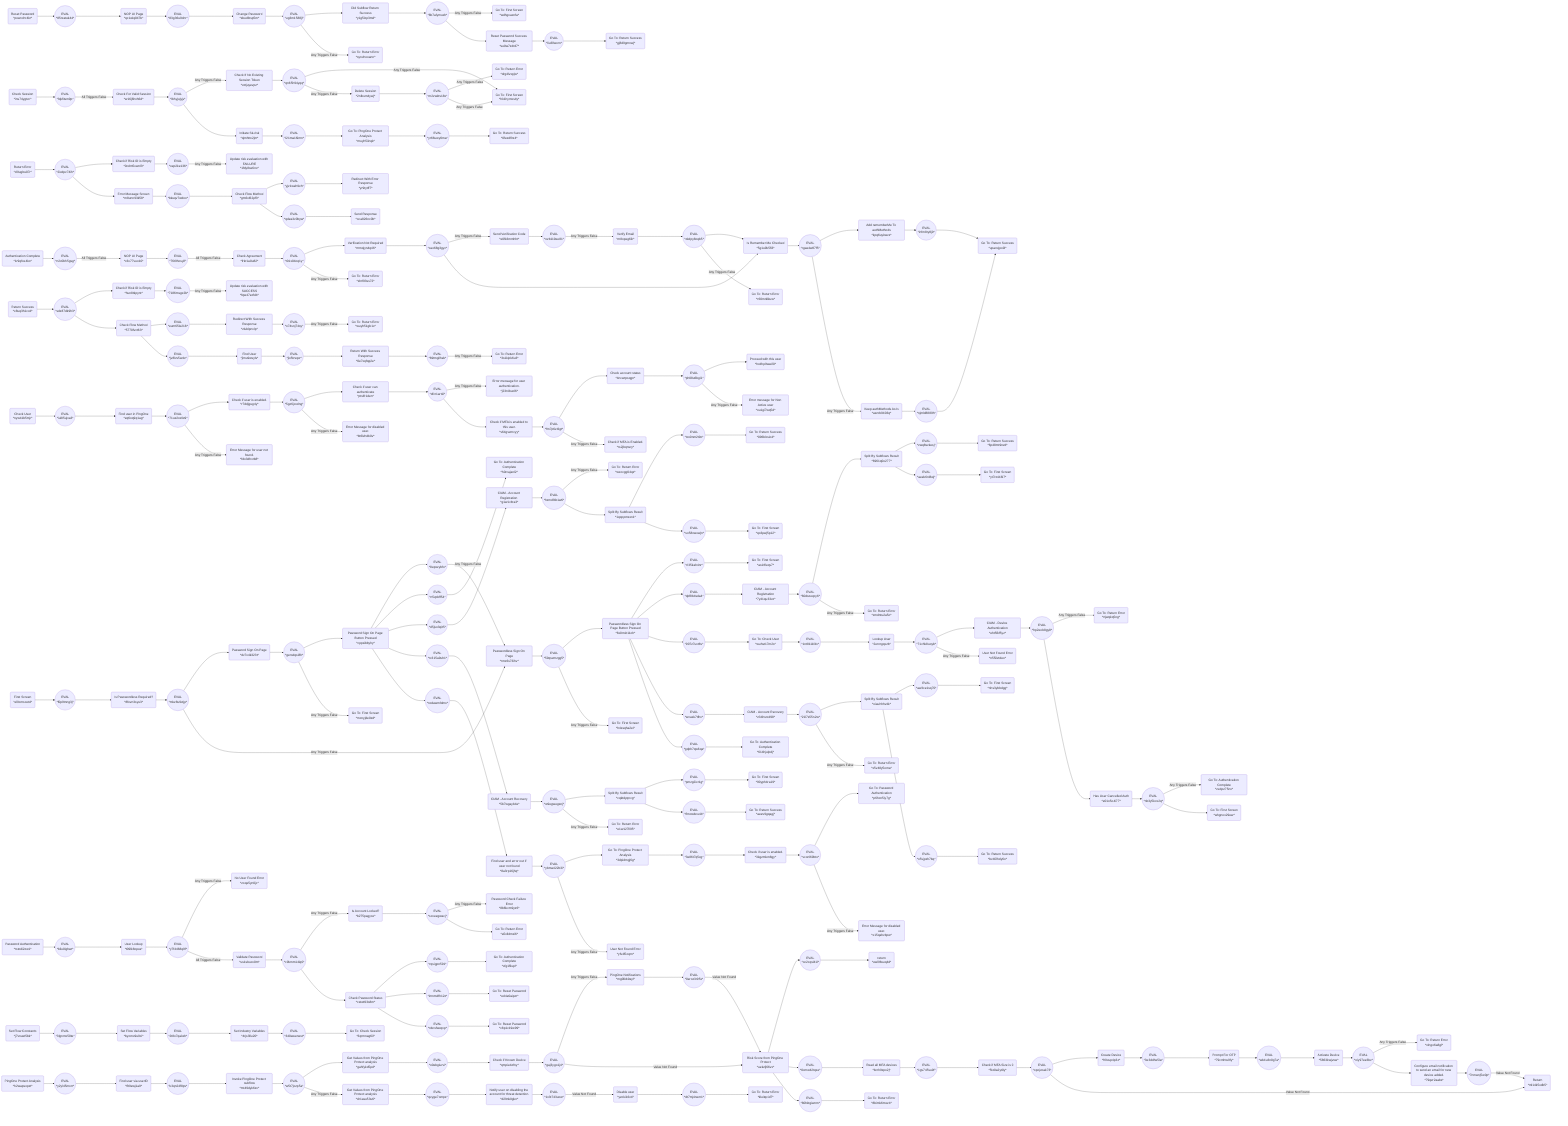 flowchart LR
    i21ma1l9mn(("EVAL<br>*i21ma1l9mn*")) --> muyh5iinqk("Go To: PingOne Protect Analysis<br>*muyh5iinqk*")
    mkz8u9xtjp(("EVAL<br>*mkz8u9xtjp*")) --> dv7x4k323t("Password Sign On Page<br>*dv7x4k323t*")
    0cmw42tqse(("EVAL<br>*0cmw42tqse*")) --> bcrh9zpo2j("Read all MFA devices<br>*bcrh9zpo2j*")
    hun8tkpynt("Check if Risk ID is Empty<br>*hun8tkpynt*") --> 7186msgx2b(("EVAL<br>*7186msgx2b*"))
    1gv745vu9f(("EVAL<br>*1gv745vu9f*")) --> 5tz0a2yt0y("Check if MFA Size is 0<br>*5tz0a2yt0y*")
    7186msgx2b(("EVAL<br>*7186msgx2b*")) -- Any Triggers False --> fqw47ezfd4("Update risk evaluation with SUCCESS<br>*fqw47ezfd4*")
    0cdm5xwnl3("Check if Risk ID is Empty<br>*0cdm5xwnl3*") --> oep2ke136(("EVAL<br>*oep2ke136*"))
    sdz87dk9h3(("EVAL<br>*sdz87dk9h3*")) --> hun8tkpynt("Check if Risk ID is Empty<br>*hun8tkpynt*")
    2ixdpv74ih(("EVAL<br>*2ixdpv74ih*")) --> 0cdm5xwnl3("Check if Risk ID is Empty<br>*0cdm5xwnl3*")
    ybma422b3i(("EVAL<br>*ybma422b3i*")) --> 3dpidmgj6g("Go To: PingOne Protect Analysis<br>*3dpidmgj6g*")
    8a3rp16jhq("Find user and error out if user not found<br>*8a3rp16jhq*") --> ybma422b3i(("EVAL<br>*ybma422b3i*"))
    eq6oq9q1ag("Find user in PingOne<br>*eq6oq9q1ag*") --> 71uz2oxfw9(("EVAL<br>*71uz2oxfw9*"))
    5gz6jcxdng(("EVAL<br>*5gz6jcxdng*")) --> ptslfr1den("Check if user can authenticate<br>*ptslfr1den*")
    rmx6s73ihv("Passwordless Sign On Page<br>*rmx6s73ihv*") --> 59qszmzgg5(("EVAL<br>*59qszmzgg5*"))
    71uz2oxfw9(("EVAL<br>*71uz2oxfw9*")) --> r7ddjgug4y("Check if user is enabled.<br>*r7ddjgug4y*")
    ph08u6bgi1(("EVAL<br>*ph08u6bgi1*")) --> hcdhp9ww20("Proceed with this user<br>*hcdhp9ww20*")
    dv7x4k323t("Password Sign On Page<br>*dv7x4k323t*") --> gersdqsi8h(("EVAL<br>*gersdqsi8h*"))
    ptslfr1den("Check if user can authenticate<br>*ptslfr1den*") --> dfcr1art1l(("EVAL<br>*dfcr1art1l*"))
    dfcr1art1l(("EVAL<br>*dfcr1art1l*")) -- Any Triggers False --> j23r4buol6("Error message for user authentication.<br>*j23r4buol6*")
    4rjs3llu20("Set Industry Variables<br>*4rjs3llu20*") --> 340awenest(("EVAL<br>*340awenest*"))
    sdz87dk9h3(("EVAL<br>*sdz87dk9h3*")) --> 5770fvct63("Check Flow Method<br>*5770fvct63*")
    2ixdpv74ih(("EVAL<br>*2ixdpv74ih*")) --> m8unn93k58("Error Message Screen<br>*m8unn93k58*")
    m8unn93k58("Error Message Screen<br>*m8unn93k58*") --> bkuqv7wdoo(("EVAL<br>*bkuqv7wdoo*"))
    gm6xl62pf3("Check Flow Method<br>*gm6xl62pf3*") --> yjz1weh9xh(("EVAL<br>*yjz1weh9xh*"))
    cl9ugbu07r("Return Error<br>*cl9ugbu07r*") --> 2ixdpv74ih(("EVAL<br>*2ixdpv74ih*"))
    jv8lvv5w4x(("EVAL<br>*jv8lvv5w4x*")) --> jimu9wsyls("Find User<br>*jimu9wsyls*")
    5770fvct63("Check Flow Method<br>*5770fvct63*") --> eum65le218(("EVAL<br>*eum65le218*"))
    asnrb9403q("Keep authMethods As Is<br>*asnrb9403q*") --> njmld8889h(("EVAL<br>*njmld8889h*"))
    qdea3v0byw(("EVAL<br>*qdea3v0byw*")) --> oca826nc0b("Send Response<br>*oca826nc0b*")
    yjz1weh9xh(("EVAL<br>*yjz1weh9xh*")) --> yr9tytff7("Redirect With Error Response<br>*yr9tytff7*")
    j7vnuet5bk("Set Flow Constants<br>*j7vnuet5bk*") --> 3lgnmx50te(("EVAL<br>*3lgnmx50te*"))
    bkuqv7wdoo(("EVAL<br>*bkuqv7wdoo*")) --> gm6xl62pf3("Check Flow Method<br>*gm6xl62pf3*")
    cppsibbyhy("Password Sign On Page Button Pressed<br>*cppsibbyhy*") --> 8epxzybfo(("EVAL<br>*8epxzybfo*"))
    jimu9wsyls("Find User<br>*jimu9wsyls*") --> jio5trsqxr(("EVAL<br>*jio5trsqxr*"))
    eum65le218(("EVAL<br>*eum65le218*")) --> zlublpnvlp("Redirect With Success Response<br>*zlublpnvlp*")
    5770fvct63("Check Flow Method<br>*5770fvct63*") --> jv8lvv5w4x(("EVAL<br>*jv8lvv5w4x*"))
    jio5trsqxr(("EVAL<br>*jio5trsqxr*")) --> 0e7xqfqq2e("Return With Success Response<br>*0e7xqfqq2e*")
    wcask7tfhv(("EVAL<br>*wcask7tfhv*")) --> z34hsrcd98("CIAM - Account Recovery <br>*z34hsrcd98*")
    m2zwktv18x(("EVAL<br>*m2zwktv18x*")) -- Any Triggers False --> drg4lvxpjw("Go To: Return Error<br>*drg4lvxpjw*")
    ins74ygtvc("Check Session<br>*ins74ygtvc*") --> fqkfitsm9p(("EVAL<br>*fqkfitsm9p*"))
    fqkfitsm9p(("EVAL<br>*fqkfitsm9p*")) -- All Triggers False --> w16j6hvh6d("Check For Valid Session<br>*w16j6hvh6d*")
    zkdpy8oqb5(("EVAL<br>*zkdpy8oqb5*")) --> 5g1u9k5fi3("Is Remember Me Checked<br>*5g1u9k5fi3*")
    cppsibbyhy("Password Sign On Page Button Pressed<br>*cppsibbyhy*") --> n5vpbff54(("EVAL<br>*n5vpbff54*"))
    hp2eob8gy8(("EVAL<br>*hp2eob8gy8*")) -- Any Triggers False --> rtjwqkq5ng("Go To: Return Error<br>*rtjwqkq5ng*")
    aeek6nl8wj(("EVAL<br>*aeek6nl8wj*")) --> yt7rz448i7("Go To: First Screen<br>*yt7rz448i7*")
    85rxatuk44(("EVAL<br>*85rxatuk44*")) --> qc1wiq047b("NOP UI Page<br>*qc1wiq047b*")
    g1w1cltra3("CIAM - Account Registration <br>*g1w1cltra3*") --> hzmdf4b1w6(("EVAL<br>*hzmdf4b1w6*"))
    60dszexpy6(("EVAL<br>*60dszexpy6*")) --> 6961q0o277("Split By Subflows Result<br>*6961q0o277*")
    qc1wiq047b("NOP UI Page<br>*qc1wiq047b*") --> 83g36u9ohr(("EVAL<br>*83g36u9ohr*"))
    83g36u9ohr(("EVAL<br>*83g36u9ohr*")) --> sbudfzsp5m("Change Password<br>*sbudfzsp5m*")
    sbudfzsp5m("Change Password<br>*sbudfzsp5m*") --> ug3m1588jl(("EVAL<br>*ug3m1588jl*"))
    ug3m1588jl(("EVAL<br>*ug3m1588jl*")) --> y1g5lzp3md("Did Subflow Return Success<br>*y1g5lzp3md*")
    8b7afymuxh(("EVAL<br>*8b7afymuxh*")) -- Any Triggers False --> wdhgxaxnfa("Go To: First Screen<br>*wdhgxaxnfa*")
    ug3m1588jl(("EVAL<br>*ug3m1588jl*")) -- Any Triggers False --> synvhooann("Go To: Return Error<br>*synvhooann*")
    8b7afymuxh(("EVAL<br>*8b7afymuxh*")) --> se0w7zdrd7("Reset Password Success Message<br>*se0w7zdrd7*")
    y1g5lzp3md("Did Subflow Return Success<br>*y1g5lzp3md*") --> 8b7afymuxh(("EVAL<br>*8b7afymuxh*"))
    cao68g3gyc(("EVAL<br>*cao68g3gyc*")) -- Any Triggers False --> e0fk3mmhht("Send Verification Code<br>*e0fk3mmhht*")
    zkdpy8oqb5(("EVAL<br>*zkdpy8oqb5*")) -- Any Triggers False --> r60mrklkuw("Go To: Return Error<br>*r60mrklkuw*")
    n2c0bh5gsg(("EVAL<br>*n2c0bh5gsg*")) -- All Triggers False --> c3x77vuo10("NOP UI Page<br>*c3x77vuo10*")
    ozb119ee81(("EVAL<br>*ozb119ee81*")) -- Any Triggers False --> m8opeg6ilr("Verify Email<br>*m8opeg6ilr*")
    hp2eob8gy8(("EVAL<br>*hp2eob8gy8*")) --> e01o5o4i77("Has User Cancelled Auth<br>*e01o5o4i77*")
    c3x77vuo10("NOP UI Page<br>*c3x77vuo10*") --> 76t9hosyif(("EVAL<br>*76t9hosyif*"))
    pmzg2ixr1g(("EVAL<br>*pmzg2ixr1g*")) --> 90yph4ra19("Go To: First Screen<br>*90yph4ra19*")
    flmowbcu44(("EVAL<br>*flmowbcu44*")) --> aeev9gqagj("Go To: Return Success<br>*aeev9gqagj*")
    w9egwegsnj(("EVAL<br>*w9egwegsnj*")) --> cqktdyqncg("Split By Subflows Result<br>*cqktdyqncg*")
    gqbh7qw6qa(("EVAL<br>*gqbh7qw6qa*")) --> 614hjulpdj("Go To: Authentication Complete<br>*614hjulpdj*")
    nb3y5kcx2q(("EVAL<br>*nb3y5kcx2q*")) -- Any Triggers False --> ze4pz75nx("Go To: Authentication Complete<br>*ze4pz75nx*")
    b275pagysx("Is Account Locked?<br>*b275pagysx*") --> scxeegwacj(("EVAL<br>*scxeegwacj*"))
    c9kmm14iq0(("EVAL<br>*c9kmm14iq0*")) -- Any Triggers False --> b275pagysx("Is Account Locked?<br>*b275pagysx*")
    yr66uwy0ma(("EVAL<br>*yr66uwy0ma*")) --> 0fezdflrz4("Go To: Return Success<br>*0fezdflrz4*")
    76t9hosyif(("EVAL<br>*76t9hosyif*")) -- All Triggers False --> frkr1a0u82("Check Agreement<br>*frkr1a0u82*")
    scxeegwacj(("EVAL<br>*scxeegwacj*")) -- Any Triggers False --> 8b6kcm9yz6("Password Check Failure Error<br>*8b6kcm9yz6*")
    hzmdf4b1w6(("EVAL<br>*hzmdf4b1w6*")) -- Any Triggers False --> wxocgg04qz("Go To: Return Error<br>*wxocgg04qz*")
    1qqopmsxn1("Split By Subflows Result<br>*1qqopmsxn1*") --> tcx0nm2t9o(("EVAL<br>*tcx0nm2t9o*"))
    1qqopmsxn1("Split By Subflows Result<br>*1qqopmsxn1*") --> so58xwowjn(("EVAL<br>*so58xwowjn*"))
    tcx0nm2t9o(("EVAL<br>*tcx0nm2t9o*")) --> 096blcsiod("Go To: Return Success<br>*096blcsiod*")
    so58xwowjn(("EVAL<br>*so58xwowjn*")) --> qo3pwj5p12("Go To: First Screen<br>*qo3pwj5p12*")
    qbf8b4sda4(("EVAL<br>*qbf8b4sda4*")) --> 7y41qu33vz("CIAM - Account Registration<br>*7y41qu33vz*")
    hzmdf4b1w6(("EVAL<br>*hzmdf4b1w6*")) --> 1qqopmsxn1("Split By Subflows Result<br>*1qqopmsxn1*")
    n5vpbff54(("EVAL<br>*n5vpbff54*")) --> h0rcajanl2("Go To: Authentication Complete<br>*h0rcajanl2*")
    lbhyjujyjv(("EVAL<br>*lbhyjujyjv*")) -- Any Triggers False --> vztjuyevpz("Check If No Existing Session Token<br>*vztjuyevpz*")
    d5jso3qit5(("EVAL<br>*d5jso3qit5*")) --> g1w1cltra3("CIAM - Account Registration <br>*g1w1cltra3*")
    cppsibbyhy("Password Sign On Page Button Pressed<br>*cppsibbyhy*") --> d5jso3qit5(("EVAL<br>*d5jso3qit5*"))
    2nlbum4ywj("Delete Session<br>*2nlbum4ywj*") --> m2zwktv18x(("EVAL<br>*m2zwktv18x*"))
    m2zwktv18x(("EVAL<br>*m2zwktv18x*")) -- Any Triggers False --> hk1hymxs4y("Go To: First Screen<br>*hk1hymxs4y*")
    qn65h94yqq(("EVAL<br>*qn65h94yqq*")) -- Any Triggers False --> hk1hymxs4y("Go To: First Screen<br>*hk1hymxs4y*")
    vztjuyevpz("Check If No Existing Session Token<br>*vztjuyevpz*") --> qn65h94yqq(("EVAL<br>*qn65h94yqq*"))
    qn65h94yqq(("EVAL<br>*qn65h94yqq*")) -- Any Triggers False --> 2nlbum4ywj("Delete Session<br>*2nlbum4ywj*")
    zlublpnvlp("Redirect With Success Response<br>*zlublpnvlp*") --> o74snj74sy(("EVAL<br>*o74snj74sy*"))
    3lgnmx50te(("EVAL<br>*3lgnmx50te*")) --> byomx9u9ci("Set Flow Variables<br>*byomx9u9ci*")
    oiauhhhv4k("Split By Subflows Result<br>*oiauhhhv4k*") --> aw3ce1sq70(("EVAL<br>*aw3ce1sq70*"))
    21l7s55n2w(("EVAL<br>*21l7s55n2w*")) --> oiauhhhv4k("Split By Subflows Result<br>*oiauhhhv4k*")
    aw3ce1sq70(("EVAL<br>*aw3ce1sq70*")) --> nhs3ybbdgg("Go To: First Screen<br>*nhs3ybbdgg*")
    60dszexpy6(("EVAL<br>*60dszexpy6*")) -- Any Triggers False --> xmdntu2a5o("Go To: Return Error<br>*xmdntu2a5o*")
    3dpidmgj6g("Go To: PingOne Protect Analysis<br>*3dpidmgj6g*") --> 3e86t7q5xg(("EVAL<br>*3e86t7q5xg*"))
    ri35kah4nr(("EVAL<br>*ri35kah4nr*")) --> as1tfleqv7("Go To: First Screen<br>*as1tfleqv7*")
    6961q0o277("Split By Subflows Result<br>*6961q0o277*") --> vwq8svkesj(("EVAL<br>*vwq8svkesj*"))
    6x0m1t11oh("Passwordless Sign On Page Button Pressed<br>*6x0m1t11oh*") --> ri35kah4nr(("EVAL<br>*ri35kah4nr*"))
    mkz8u9xtjp(("EVAL<br>*mkz8u9xtjp*")) -- Any Triggers False --> rmx6s73ihv("Passwordless Sign On Page<br>*rmx6s73ihv*")
    rc315a9uh1(("EVAL<br>*rc315a9uh1*")) --> 5b7wgayb4e("CIAM - Account Recovery <br>*5b7wgayb4e*")
    oiauhhhv4k("Split By Subflows Result<br>*oiauhhhv4k*") --> o5vjpzh7bq(("EVAL<br>*o5vjpzh7bq*"))
    o5vjpzh7bq(("EVAL<br>*o5vjpzh7bq*")) --> bv4f2hdy6o("Go To: Return Success<br>*bv4f2hdy6o*")
    1nt8111fdv(("EVAL<br>*1nt8111fdv*")) --> 2ernrgqxzb("Lookup User<br>*2ernrgqxzb*")
    6x0m1t11oh("Passwordless Sign On Page Button Pressed<br>*6x0m1t11oh*") --> qbf8b4sda4(("EVAL<br>*qbf8b4sda4*"))
    se0w7zdrd7("Reset Password Success Message<br>*se0w7zdrd7*") --> liu3llworn(("EVAL<br>*liu3llworn*"))
    59qszmzgg5(("EVAL<br>*59qszmzgg5*")) --> 6x0m1t11oh("Passwordless Sign On Page Button Pressed<br>*6x0m1t11oh*")
    oiy97ee3bv(("EVAL<br>*oiy97ee3bv*")) -- Any Triggers False --> vlngo6a8gl("Go To: Return Error<br>*vlngo6a8gl*")
    powvchr4kr("Reset Password<br>*powvchr4kr*") --> 85rxatuk44(("EVAL<br>*85rxatuk44*"))
    r01x04oq1y(("EVAL<br>*r01x04oq1y*")) --> mmqiyn4q46("Verification Not Required<br>*mmqiyn4q46*")
    liu3llworn(("EVAL<br>*liu3llworn*")) --> gj8d9gmnwj("Go To: Return Success<br>*gj8d9gmnwj*")
    e0fk3mmhht("Send Verification Code<br>*e0fk3mmhht*") --> ozb119ee81(("EVAL<br>*ozb119ee81*"))
    mmqiyn4q46("Verification Not Required<br>*mmqiyn4q46*") --> cao68g3gyc(("EVAL<br>*cao68g3gyc*"))
    6x0m1t11oh("Passwordless Sign On Page Button Pressed<br>*6x0m1t11oh*") --> 907z7uvt6v(("EVAL<br>*907z7uvt6v*"))
    5gz6jcxdng(("EVAL<br>*5gz6jcxdng*")) -- Any Triggers False --> bt6lzhdb0v("Error Message for disabled user.<br>*bt6lzhdb0v*")
    w9egwegsnj(("EVAL<br>*w9egwegsnj*")) -- Any Triggers False --> e1w127ll95("Go To: Return Error<br>*e1w127ll95*")
    njmld8889h(("EVAL<br>*njmld8889h*")) --> upanxjpo9i("Go To: Return Success<br>*upanxjpo9i*")
    infm8ry8j9(("EVAL<br>*infm8ry8j9*")) --> upanxjpo9i("Go To: Return Success<br>*upanxjpo9i*")
    kpq6uykwvz("Add rememberMe To authMethods<br>*kpq6uykwvz*") --> infm8ry8j9(("EVAL<br>*infm8ry8j9*"))
    5g1u9k5fi3("Is Remember Me Checked<br>*5g1u9k5fi3*") --> rgae4w87f5(("EVAL<br>*rgae4w87f5*"))
    ph08u6bgi1(("EVAL<br>*ph08u6bgi1*")) -- Any Triggers False --> ou1gi7wq5d("Error message for Non Active user<br>*ou1gi7wq5d*")
    7y41qu33vz("CIAM - Account Registration<br>*7y41qu33vz*") --> 60dszexpy6(("EVAL<br>*60dszexpy6*"))
    cqktdyqncg("Split By Subflows Result<br>*cqktdyqncg*") --> pmzg2ixr1g(("EVAL<br>*pmzg2ixr1g*"))
    4ncwrpsqgn("Check account status<br>*4ncwrpsqgn*") --> ph08u6bgi1(("EVAL<br>*ph08u6bgi1*"))
    21l7s55n2w(("EVAL<br>*21l7s55n2w*")) -- Any Triggers False --> x5v48y5oma("Go To: Return Error<br>*x5v48y5oma*")
    cao68g3gyc(("EVAL<br>*cao68g3gyc*")) --> 5g1u9k5fi3("Is Remember Me Checked<br>*5g1u9k5fi3*")
    rstodi2zw1("Password Authentication<br>*rstodi2zw1*") --> bilu0ighwr(("EVAL<br>*bilu0ighwr*"))
    rqsigpn591(("EVAL<br>*rqsigpn591*")) --> xfg1fliupl("Go To: Authentication Complete<br>*xfg1fliupl*")
    fm7p6z4lgt(("EVAL<br>*fm7p6z4lgt*")) --> 4ncwrpsqgn("Check account status<br>*4ncwrpsqgn*")
    eht5fkf5yz("CIAM - Device Authentication<br>*eht5fkf5yz*") --> hp2eob8gy8(("EVAL<br>*hp2eob8gy8*"))
    o74snj74sy(("EVAL<br>*o74snj74sy*")) -- Any Triggers False --> wuyh51gb1x("Go To: Return Error<br>*wuyh51gb1x*")
    c9kmm14iq0(("EVAL<br>*c9kmm14iq0*")) --> cstwt93s8m("Check Password Status<br>*cstwt93s8m*")
    y7f4468q9f(("EVAL<br>*y7f4468q9f*")) -- Any Triggers False --> zoqe5yn0jc("No User Found Error<br>*zoqe5yn0jc*")
    6x0m1t11oh("Passwordless Sign On Page Button Pressed<br>*6x0m1t11oh*") --> wcask7tfhv(("EVAL<br>*wcask7tfhv*"))
    bcrh9zpo2j("Read all MFA devices<br>*bcrh9zpo2j*") --> 1gv745vu9f(("EVAL<br>*1gv745vu9f*"))
    8epxzybfo(("EVAL<br>*8epxzybfo*")) -- Any Triggers False --> rmx6s73ihv("Passwordless Sign On Page<br>*rmx6s73ihv*")
    6x0m1t11oh("Passwordless Sign On Page Button Pressed<br>*6x0m1t11oh*") --> gqbh7qw6qa(("EVAL<br>*gqbh7qw6qa*"))
    w16j6hvh6d("Check For Valid Session<br>*w16j6hvh6d*") --> lbhyjujyjv(("EVAL<br>*lbhyjujyjv*"))
    cppsibbyhy("Password Sign On Page Button Pressed<br>*cppsibbyhy*") --> rc315a9uh1(("EVAL<br>*rc315a9uh1*"))
    m8opeg6ilr("Verify Email<br>*m8opeg6ilr*") --> zkdpy8oqb5(("EVAL<br>*zkdpy8oqb5*"))
    r01x04oq1y(("EVAL<br>*r01x04oq1y*")) -- Any Triggers False --> shrf93ss72("Go To: Return Error<br>*shrf93ss72*")
    imnmdfh12z(("EVAL<br>*imnmdfh12z*")) --> ed4e0aipzr("Go To: Reset Password<br>*ed4e0aipzr*")
    vwq8svkesj(("EVAL<br>*vwq8svkesj*")) --> 6p48mt9nzd("Go To: Return Success<br>*6p48mt9nzd*")
    gersdqsi8h(("EVAL<br>*gersdqsi8h*")) --> cppsibbyhy("Password Sign On Page Button Pressed<br>*cppsibbyhy*")
    8fovn3syu3("Is Passwordless Required?<br>*8fovn3syu3*") --> mkz8u9xtjp(("EVAL<br>*mkz8u9xtjp*"))
    cstwt93s8m("Check Password Status<br>*cstwt93s8m*") --> rqsigpn591(("EVAL<br>*rqsigpn591*"))
    6961q0o277("Split By Subflows Result<br>*6961q0o277*") --> aeek6nl8wj(("EVAL<br>*aeek6nl8wj*"))
    f0p9tnng3j(("EVAL<br>*f0p9tnng3j*")) --> 8fovn3syu3("Is Passwordless Required?<br>*8fovn3syu3*")
    us1sbucx0m("Validate Password<br>*us1sbucx0m*") --> c9kmm14iq0(("EVAL<br>*c9kmm14iq0*"))
    scxeegwacj(("EVAL<br>*scxeegwacj*")) --> a5vlldmzi6("Go To: Return Error<br>*a5vlldmzi6*")
    nbcsfwxqvp(("EVAL<br>*nbcsfwxqvp*")) --> c8p1c19w99("Go To: Reset Password<br>*c8p1c19w99*")
    cstwt93s8m("Check Password Status<br>*cstwt93s8m*") --> imnmdfh12z(("EVAL<br>*imnmdfh12z*"))
    y7f4468q9f(("EVAL<br>*y7f4468q9f*")) -- All Triggers False --> us1sbucx0m("Validate Password<br>*us1sbucx0m*")
    bilu0ighwr(("EVAL<br>*bilu0ighwr*")) --> t09lk8opxa("User Lookup<br>*t09lk8opxa*")
    71uz2oxfw9(("EVAL<br>*71uz2oxfw9*")) -- Any Triggers False --> fdo3dhvrb8("Error Message for user not found.<br>*fdo3dhvrb8*")
    nb3y5kcx2q(("EVAL<br>*nb3y5kcx2q*")) --> whgnox29ew("Go To: First Screen<br>*whgnox29ew*")
    frkr1a0u82("Check Agreement<br>*frkr1a0u82*") --> r01x04oq1y(("EVAL<br>*r01x04oq1y*"))
    rgae4w87f5(("EVAL<br>*rgae4w87f5*")) --> kpq6uykwvz("Add rememberMe To authMethods<br>*kpq6uykwvz*")
    t09lk8opxa("User Lookup<br>*t09lk8opxa*") --> y7f4468q9f(("EVAL<br>*y7f4468q9f*"))
    cqktdyqncg("Split By Subflows Result<br>*cqktdyqncg*") --> flmowbcu44(("EVAL<br>*flmowbcu44*"))
    rgae4w87f5(("EVAL<br>*rgae4w87f5*")) -- Any Triggers False --> asnrb9403q("Keep authMethods As Is<br>*asnrb9403q*")
    gm6xl62pf3("Check Flow Method<br>*gm6xl62pf3*") --> qdea3v0byw(("EVAL<br>*qdea3v0byw*"))
    e01o5o4i77("Has User Cancelled Auth<br>*e01o5o4i77*") --> nb3y5kcx2q(("EVAL<br>*nb3y5kcx2q*"))
    el9cmscetd("First Screen<br>*el9cmscetd*") --> f0p9tnng3j(("EVAL<br>*f0p9tnng3j*"))
    z34hsrcd98("CIAM - Account Recovery <br>*z34hsrcd98*") --> 21l7s55n2w(("EVAL<br>*21l7s55n2w*"))
    cppsibbyhy("Password Sign On Page Button Pressed<br>*cppsibbyhy*") --> ncdawmfdmo(("EVAL<br>*ncdawmfdmo*"))
    5b7wgayb4e("CIAM - Account Recovery <br>*5b7wgayb4e*") --> w9egwegsnj(("EVAL<br>*w9egwegsnj*"))
    cstwt93s8m("Check Password Status<br>*cstwt93s8m*") --> nbcsfwxqvp(("EVAL<br>*nbcsfwxqvp*"))
    59qszmzgg5(("EVAL<br>*59qszmzgg5*")) -- Any Triggers False --> h4ssqha2ei("Go To: First Screen<br>*h4ssqha2ei*")
    1r9qfce4ko("Authentication Complete<br>*1r9qfce4ko*") --> n2c0bh5gsg(("EVAL<br>*n2c0bh5gsg*"))
    x8uq3h1ccd("Return Success<br>*x8uq3h1ccd*") --> sdz87dk9h3(("EVAL<br>*sdz87dk9h3*"))
    byomx9u9ci("Set Flow Variables<br>*byomx9u9ci*") --> 2t8o7qakxh(("EVAL<br>*2t8o7qakxh*"))
    2t8o7qakxh(("EVAL<br>*2t8o7qakxh*")) --> 4rjs3llu20("Set Industry Variables<br>*4rjs3llu20*")
    907z7uvt6v(("EVAL<br>*907z7uvt6v*")) --> wuhst17m2s("Go To: Check User<br>*wuhst17m2s*")
    71chk8uoyb(("EVAL<br>*71chk8uoyb*")) --> eht5fkf5yz("CIAM - Device Authentication<br>*eht5fkf5yz*")
    r7ddjgug4y("Check if user is enabled.<br>*r7ddjgug4y*") --> 5gz6jcxdng(("EVAL<br>*5gz6jcxdng*"))
    wuhst17m2s("Go To: Check User<br>*wuhst17m2s*") --> 1nt8111fdv(("EVAL<br>*1nt8111fdv*"))
    nyw41b5mjr("Check User<br>*nyw41b5mjr*") --> iui85ujva3(("EVAL<br>*iui85ujva3*"))
    iui85ujva3(("EVAL<br>*iui85ujva3*")) --> eq6oq9q1ag("Find user in PingOne<br>*eq6oq9q1ag*")
    2ernrgqxzb("Lookup User<br>*2ernrgqxzb*") --> 71chk8uoyb(("EVAL<br>*71chk8uoyb*"))
    gersdqsi8h(("EVAL<br>*gersdqsi8h*")) -- Any Triggers False --> mcnyjde0zd("Go To: First Screen<br>*mcnyjde0zd*")
    dfcr1art1l(("EVAL<br>*dfcr1art1l*")) --> v64gvzmcyy("Check if MFA is enabled to this user.<br>*v64gvzmcyy*")
    v64gvzmcyy("Check if MFA is enabled to this user.<br>*v64gvzmcyy*") --> fm7p6z4lgt(("EVAL<br>*fm7p6z4lgt*"))
    fm7p6z4lgt(("EVAL<br>*fm7p6z4lgt*")) -- Any Triggers False --> rs2jbqnsry("Check if MFA is Enabled.<br>*rs2jbqnsry*")
    ncdawmfdmo(("EVAL<br>*ncdawmfdmo*")) --> 8a3rp16jhq("Find user and error out if user not found<br>*8a3rp16jhq*")
    3e86t7q5xg(("EVAL<br>*3e86t7q5xg*")) --> 3kgzmkm8gy("Check if  user is enabled.<br>*3kgzmkm8gy*")
    3kgzmkm8gy("Check if  user is enabled.<br>*3kgzmkm8gy*") --> vconl69bto(("EVAL<br>*vconl69bto*"))
    vconl69bto(("EVAL<br>*vconl69bto*")) --> p6hcn5iy7g("Go To: Password Authentication<br>*p6hcn5iy7g*")
    vconl69bto(("EVAL<br>*vconl69bto*")) -- Any Triggers False --> x15qahvbpw("Error Message for disabled user.<br>*x15qahvbpw*")
    opojvoak73(("EVAL<br>*opojvoak73*")) --> fr9xup4p3z("Create Device<br>*fr9xup4p3z*")
    3e3ddhe5la(("EVAL<br>*3e3ddhe5la*")) --> 79cmhtu9fy("Prompt For OTP<br>*79cmhtu9fy*")
    oiy97ee3bv(("EVAL<br>*oiy97ee3bv*")) --> 79qzr2aabs("Configure email notification to send an email for new device added.<br>*79qzr2aabs*")
    5863kwjvsw("Activate Device<br>*5863kwjvsw*") --> oiy97ee3bv(("EVAL<br>*oiy97ee3bv*"))
    fr9xup4p3z("Create Device<br>*fr9xup4p3z*") --> 3e3ddhe5la(("EVAL<br>*3e3ddhe5la*"))
    wb4u3n0g7a(("EVAL<br>*wb4u3n0g7a*")) --> 5863kwjvsw("Activate Device<br>*5863kwjvsw*")
    79cmhtu9fy("Prompt For OTP<br>*79cmhtu9fy*") --> wb4u3n0g7a(("EVAL<br>*wb4u3n0g7a*"))
    d2ltnk9gkn("Notify user on disabling the account for threat detection.<br>*d2ltnk9gkn*") --> 1v3t743uow(("EVAL<br>*1v3t743uow*"))
    qmpie4zfny("Check if Known Device<br>*qmpie4zfny*") --> gaj3ygo1j4(("EVAL<br>*gaj3ygo1j4*"))
    dt7mj4nem1(("EVAL<br>*dt7mj4nem1*")) --> kleitqcid7("Go To: Return Error<br>*kleitqcid7*")
    1v3t743uow(("EVAL<br>*1v3t743uow*")) -- Value Not Found --> yzoki16xti("Disable user<br>*yzoki16xti*")
    oep2ke136(("EVAL<br>*oep2ke136*")) -- Any Triggers False --> 1fdy8se6nx("Update risk evaluation with FAILURE<br>*1fdy8se6nx*")
    qvyge7omps(("EVAL<br>*qvyge7omps*")) --> d2ltnk9gkn("Notify user on disabling the account for threat detection.<br>*d2ltnk9gkn*")
    0eroz3r95x(("EVAL<br>*0eroz3r95x*")) -- Value Not Found --> uekzlj66vx("Risk Score from PingOne Protect<br>*uekzlj66vx*")
    dr1asu53u6("Get Values from PingOne Protect analysis<br>*dr1asu53u6*") --> qvyge7omps(("EVAL<br>*qvyge7omps*"))
    mg0lkb9ayl("PingOne Notifications<br>*mg0lkb9ayl*") --> 0eroz3r95x(("EVAL<br>*0eroz3r95x*"))
    y2yl45morr(("EVAL<br>*y2yl45morr*")) --> flt9ewj1a9("Find user via userID<br>*flt9ewj1a9*")
    opojvoak73(("EVAL<br>*opojvoak73*")) -- Value Not Found --> ml14k5xdb5("Return<br>*ml14k5xdb5*")
    o0ebgiurvi(("EVAL<br>*o0ebgiurvi*")) --> qmpie4zfny("Check if Known Device<br>*qmpie4zfny*")
    h2wapsopzt("PingOne Protect Analysis<br>*h2wapsopzt*") --> y2yl45morr(("EVAL<br>*y2yl45morr*"))
    flt9ewj1a9("Find user via userID<br>*flt9ewj1a9*") --> k3qn24f8pv(("EVAL<br>*k3qn24f8pv*"))
    gaj3ygo1j4(("EVAL<br>*gaj3ygo1j4*")) -- Any Triggers False --> mg0lkb9ayl("PingOne Notifications<br>*mg0lkb9ayl*")
    79qzr2aabs("Configure email notification to send an email for new device added.<br>*79qzr2aabs*") --> 7nmwxj5w0p(("EVAL<br>*7nmwxj5w0p*"))
    5tz0a2yt0y("Check if MFA Size is 0<br>*5tz0a2yt0y*") --> opojvoak73(("EVAL<br>*opojvoak73*"))
    80hktgiwnm(("EVAL<br>*80hktgiwnm*")) --> 8bimk6mxz4("Go To: Return Error<br>*8bimk6mxz4*")
    7nmwxj5w0p(("EVAL<br>*7nmwxj5w0p*")) -- Value Not Found --> ml14k5xdb5("Return<br>*ml14k5xdb5*")
    k3qn24f8pv(("EVAL<br>*k3qn24f8pv*")) --> mt49dyk6zx("Invoke PingOne Protect subflow<br>*mt49dyk6zx*")
    mt49dyk6zx("Invoke PingOne Protect subflow<br>*mt49dyk6zx*") --> w5t7jozp5a(("EVAL<br>*w5t7jozp5a*"))
    w5t7jozp5a(("EVAL<br>*w5t7jozp5a*")) --> gahfykd5pd("Get Values from PingOne Protect analysis<br>*gahfykd5pd*")
    w5t7jozp5a(("EVAL<br>*w5t7jozp5a*")) -- Any Triggers False --> dr1asu53u6("Get Values from PingOne Protect analysis<br>*dr1asu53u6*")
    gahfykd5pd("Get Values from PingOne Protect analysis<br>*gahfykd5pd*") --> o0ebgiurvi(("EVAL<br>*o0ebgiurvi*"))
    gaj3ygo1j4(("EVAL<br>*gaj3ygo1j4*")) -- Value Not Found --> uekzlj66vx("Risk Score from PingOne Protect<br>*uekzlj66vx*")
    uekzlj66vx("Risk Score from PingOne Protect<br>*uekzlj66vx*") --> oc2cqsl41l(("EVAL<br>*oc2cqsl41l*"))
    oc2cqsl41l(("EVAL<br>*oc2cqsl41l*")) --> uwl9fwuq4d("return<br>*uwl9fwuq4d*")
    uekzlj66vx("Risk Score from PingOne Protect<br>*uekzlj66vx*") --> 0cmw42tqse(("EVAL<br>*0cmw42tqse*"))
    yzoki16xti("Disable user<br>*yzoki16xti*") --> dt7mj4nem1(("EVAL<br>*dt7mj4nem1*"))
    uekzlj66vx("Risk Score from PingOne Protect<br>*uekzlj66vx*") --> 80hktgiwnm(("EVAL<br>*80hktgiwnm*"))
    340awenest(("EVAL<br>*340awenest*")) --> 3qrmnag6il("Go To: Check Session<br>*3qrmnag6il*")
    muyh5iinqk("Go To: PingOne Protect Analysis<br>*muyh5iinqk*") --> yr66uwy0ma(("EVAL<br>*yr66uwy0ma*"))
    lbhyjujyjv(("EVAL<br>*lbhyjujyjv*")) --> qimhttv2jm("Initiate Sk-risk<br>*qimhttv2jm*")
    qimhttv2jm("Initiate Sk-risk<br>*qimhttv2jm*") --> i21ma1l9mn(("EVAL<br>*i21ma1l9mn*"))
    ybma422b3i(("EVAL<br>*ybma422b3i*")) -- Any Triggers False --> yfv4l5oqrn("User Not Found Error<br>*yfv4l5oqrn*")
    71chk8uoyb(("EVAL<br>*71chk8uoyb*")) -- Any Triggers False --> n55ilztdeo("User Not Found Error<br>*n55ilztdeo*")
    0e7xqfqq2e("Return With Success Response<br>*0e7xqfqq2e*") --> 69tmgilhek(("EVAL<br>*69tmgilhek*"))
    69tmgilhek(("EVAL<br>*69tmgilhek*")) -- Any Triggers False --> 3s1kipk6u3("Go To: Return Error<br>*3s1kipk6u3*")